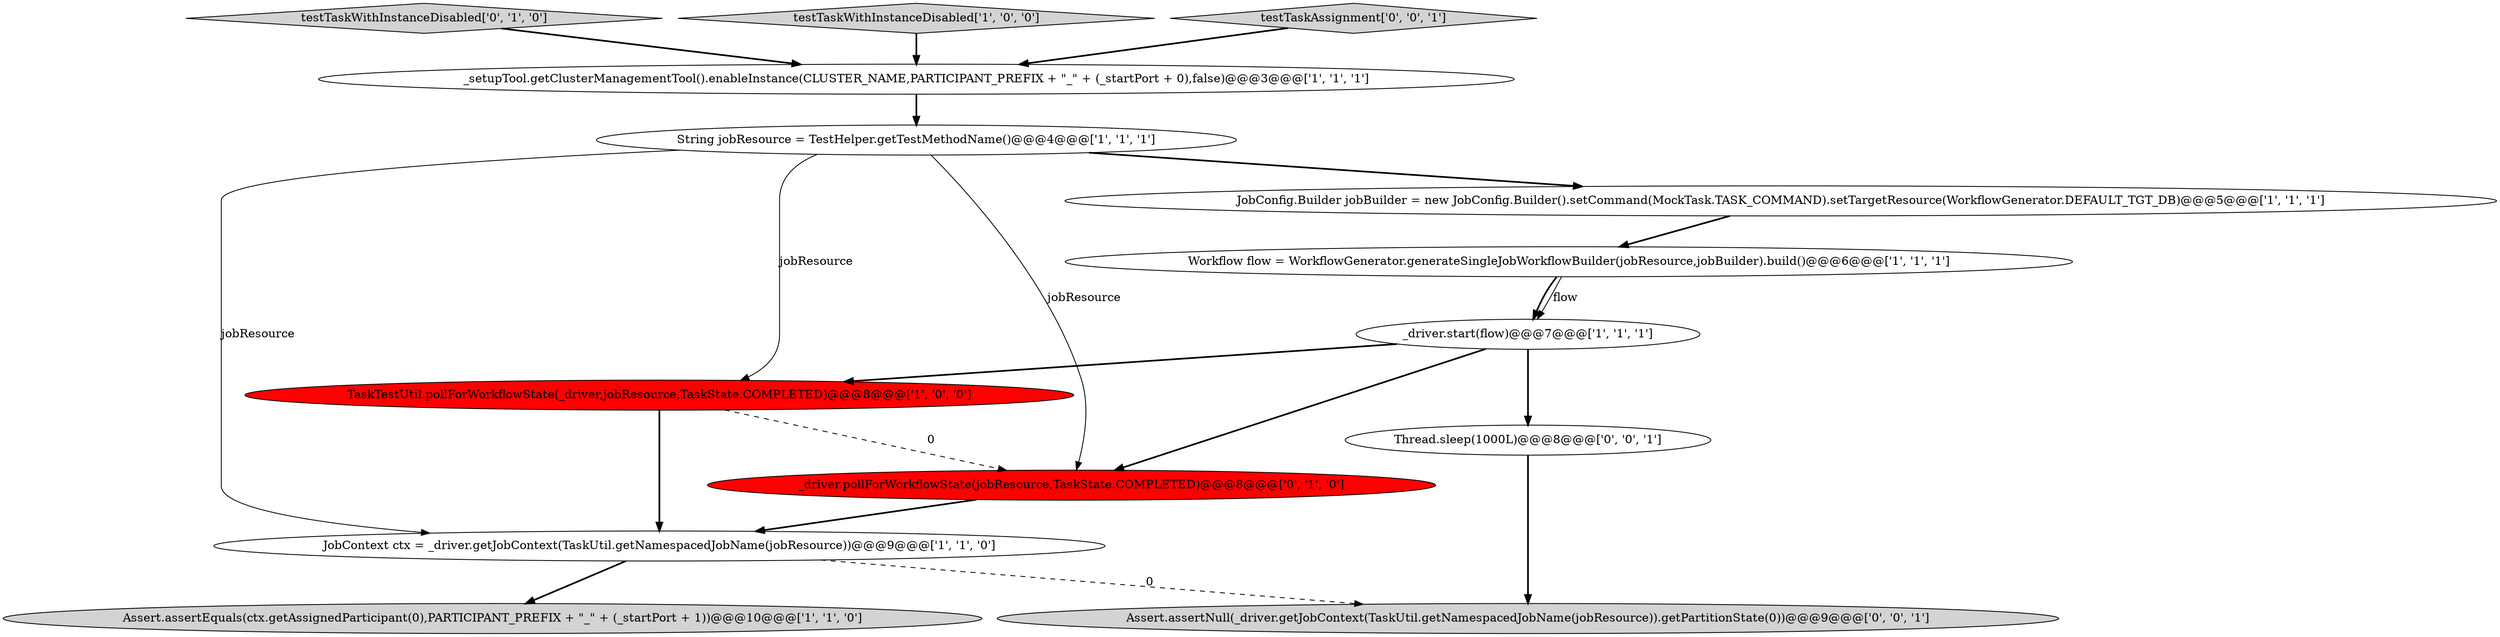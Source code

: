 digraph {
10 [style = filled, label = "testTaskWithInstanceDisabled['0', '1', '0']", fillcolor = lightgray, shape = diamond image = "AAA0AAABBB2BBB"];
2 [style = filled, label = "testTaskWithInstanceDisabled['1', '0', '0']", fillcolor = lightgray, shape = diamond image = "AAA0AAABBB1BBB"];
12 [style = filled, label = "Assert.assertNull(_driver.getJobContext(TaskUtil.getNamespacedJobName(jobResource)).getPartitionState(0))@@@9@@@['0', '0', '1']", fillcolor = lightgray, shape = ellipse image = "AAA0AAABBB3BBB"];
6 [style = filled, label = "String jobResource = TestHelper.getTestMethodName()@@@4@@@['1', '1', '1']", fillcolor = white, shape = ellipse image = "AAA0AAABBB1BBB"];
11 [style = filled, label = "testTaskAssignment['0', '0', '1']", fillcolor = lightgray, shape = diamond image = "AAA0AAABBB3BBB"];
1 [style = filled, label = "TaskTestUtil.pollForWorkflowState(_driver,jobResource,TaskState.COMPLETED)@@@8@@@['1', '0', '0']", fillcolor = red, shape = ellipse image = "AAA1AAABBB1BBB"];
3 [style = filled, label = "_setupTool.getClusterManagementTool().enableInstance(CLUSTER_NAME,PARTICIPANT_PREFIX + \"_\" + (_startPort + 0),false)@@@3@@@['1', '1', '1']", fillcolor = white, shape = ellipse image = "AAA0AAABBB1BBB"];
4 [style = filled, label = "_driver.start(flow)@@@7@@@['1', '1', '1']", fillcolor = white, shape = ellipse image = "AAA0AAABBB1BBB"];
5 [style = filled, label = "JobContext ctx = _driver.getJobContext(TaskUtil.getNamespacedJobName(jobResource))@@@9@@@['1', '1', '0']", fillcolor = white, shape = ellipse image = "AAA0AAABBB1BBB"];
8 [style = filled, label = "Workflow flow = WorkflowGenerator.generateSingleJobWorkflowBuilder(jobResource,jobBuilder).build()@@@6@@@['1', '1', '1']", fillcolor = white, shape = ellipse image = "AAA0AAABBB1BBB"];
0 [style = filled, label = "JobConfig.Builder jobBuilder = new JobConfig.Builder().setCommand(MockTask.TASK_COMMAND).setTargetResource(WorkflowGenerator.DEFAULT_TGT_DB)@@@5@@@['1', '1', '1']", fillcolor = white, shape = ellipse image = "AAA0AAABBB1BBB"];
13 [style = filled, label = "Thread.sleep(1000L)@@@8@@@['0', '0', '1']", fillcolor = white, shape = ellipse image = "AAA0AAABBB3BBB"];
7 [style = filled, label = "Assert.assertEquals(ctx.getAssignedParticipant(0),PARTICIPANT_PREFIX + \"_\" + (_startPort + 1))@@@10@@@['1', '1', '0']", fillcolor = lightgray, shape = ellipse image = "AAA0AAABBB1BBB"];
9 [style = filled, label = "_driver.pollForWorkflowState(jobResource,TaskState.COMPLETED)@@@8@@@['0', '1', '0']", fillcolor = red, shape = ellipse image = "AAA1AAABBB2BBB"];
1->5 [style = bold, label=""];
9->5 [style = bold, label=""];
4->9 [style = bold, label=""];
5->7 [style = bold, label=""];
3->6 [style = bold, label=""];
10->3 [style = bold, label=""];
4->1 [style = bold, label=""];
4->13 [style = bold, label=""];
6->0 [style = bold, label=""];
13->12 [style = bold, label=""];
8->4 [style = bold, label=""];
1->9 [style = dashed, label="0"];
5->12 [style = dashed, label="0"];
8->4 [style = solid, label="flow"];
11->3 [style = bold, label=""];
6->9 [style = solid, label="jobResource"];
6->5 [style = solid, label="jobResource"];
2->3 [style = bold, label=""];
6->1 [style = solid, label="jobResource"];
0->8 [style = bold, label=""];
}
